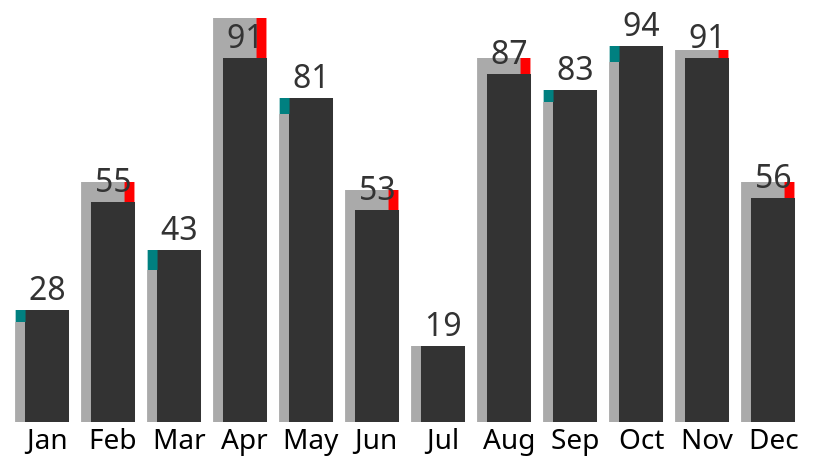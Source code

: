 {
  "$schema": "https://vega.github.io/schema/vega/v5.json",
  "description": "IBCS-styled column chart",
  "width": 400,
  "height": 200,
  "padding": 5,
  "data": [
    {
      "name": "table",
      "values": [
        {"month": "Jan", "AC": 28, "PY": 25},
        {"month": "Feb", "AC": 55, "PY": 60},
        {"month": "Mar", "AC": 43, "PY": 38},
        {"month": "Apr", "AC": 91, "PY": 101},
        {"month": "May", "AC": 81, "PY": 77},
        {"month": "Jun", "AC": 53, "PY": 58},
        {"month": "Jul", "AC": 19, "PY": 19},
        {"month": "Aug", "AC": 87, "PY": 91},
        {"month": "Sep", "AC": 83, "PY": 80},
        {"month": "Oct", "AC": 94, "PY": 90},
        {"month": "Nov", "AC": 91, "PY": 93},
        {"month": "Dec", "AC": 56, "PY": 60}
      ]
    }
  ],
  "signals": [],
  "scales": [
    {
      "name": "xscale",
      "type": "band",
      "domain": {"data": "table", "field": "month"},
      "range": "width",
      "round": true
    },
    {
      "name": "yscale",
      "domain": {"data": "table", "field": "AC"},
      "nice": true,
      "range": "height"
    }
  ],
  "axes": [
    {
      "orient": "bottom",
      "scale": "xscale",
      "domain": false,
      "ticks": false,
      "labelFontSize": 14
    }
  ],
  "marks": [
    {
      "name": "rect-py",
      "type": "rect",
      "from": {"data": "table"},
      "encode": {
        "enter": {
          "xc": {"scale": "xscale", "field": "month", "band": 0.35},
          "width": {"scale": "xscale", "band": 0.667},
          "y": {"scale": "yscale", "field": "PY"},
          "y2": {"scale": "yscale", "value": 0},
          "fill": {"value": "#AAAAAA"}
        }
      }
    },
    {
      "name": "rect-ac",
      "type": "rect",
      "from": {"data": "table"},
      "encode": {
        "enter": {
          "xc": {"scale": "xscale", "field": "month", "band": 0.5},
          "width": {"scale": "xscale", "band": 0.667},
          "y": {"scale": "yscale", "field": "AC"},
          "y2": {"scale": "yscale", "value": 0},
          "fill": {"value": "#333333"}
        }
      }
    },
    {
      "name": "rect-delta-py",
      "type": "rect",
      "from": {"data": "table"},
      "encode": {
        "enter": {
          "xc": {
            "scale": "xscale",
            "field": "month",
            "offset": {
              "signal": "(datum.AC>datum.PY?0.1:0.75)*bandwidth('xscale')"
            }
          },
          "width": {"scale": "xscale", "band": 0.15},
          "y": {"scale": "yscale", "signal": "min(datum.AC,datum.PY)"},
          "y2": {"scale": "yscale", "signal": "max(datum.AC,datum.PY)"},
          "fill": {"signal": "datum.AC>datum.PY?'#008080':'#FF0000'"}
        }
      }
    },
    {
      "type": "text",
      "from": {"data": "rect-ac"},
      "encode": {
        "enter": {
          "align": {"value": "center"},
          "baseline": {"value": "bottom"},
          "fill": {"value": "#333333"},
          "x": {"scale": "xscale", "field": "datum.month", "band": 0.5},
          "y": {"scale": "yscale", "field": "datum.AC", "offset": -2},
          "text": {"field": "datum.AC"},
          "fontSize": {"value": 16}
        }
      }
    }
  ],
  "config": {}
}
